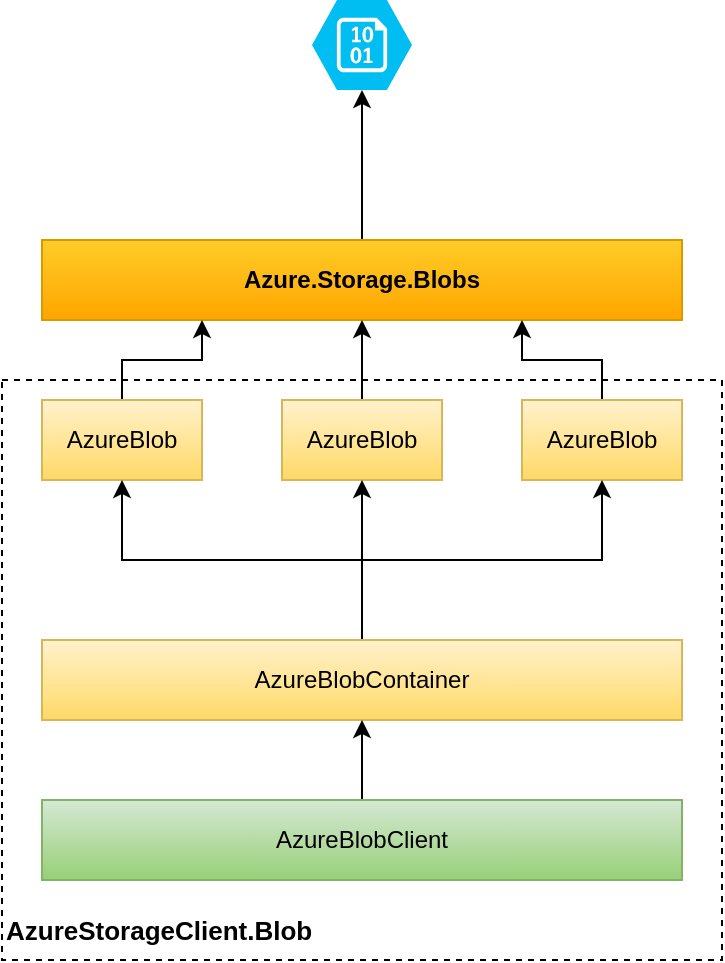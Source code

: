 <mxfile version="13.9.9" type="device"><diagram id="s2-764ugUoqMKeVkTg1V" name="Page-1"><mxGraphModel dx="1422" dy="832" grid="1" gridSize="10" guides="1" tooltips="1" connect="1" arrows="1" fold="1" page="1" pageScale="1" pageWidth="850" pageHeight="1100" math="0" shadow="0"><root><mxCell id="0"/><mxCell id="1" parent="0"/><mxCell id="iiwTraOGdE78yIazfsPh-3" style="edgeStyle=orthogonalEdgeStyle;rounded=0;orthogonalLoop=1;jettySize=auto;html=1;entryX=0.5;entryY=1;entryDx=0;entryDy=0;entryPerimeter=0;" edge="1" parent="1" source="iiwTraOGdE78yIazfsPh-1" target="iiwTraOGdE78yIazfsPh-2"><mxGeometry relative="1" as="geometry"/></mxCell><mxCell id="iiwTraOGdE78yIazfsPh-1" value="&lt;b&gt;Azure.Storage.Blobs&lt;/b&gt;" style="rounded=0;whiteSpace=wrap;html=1;fillColor=#ffcd28;strokeColor=#d79b00;gradientColor=#ffa500;" vertex="1" parent="1"><mxGeometry x="280" y="160" width="320" height="40" as="geometry"/></mxCell><mxCell id="iiwTraOGdE78yIazfsPh-2" value="" style="verticalLabelPosition=bottom;html=1;verticalAlign=top;align=center;strokeColor=none;fillColor=#00BEF2;shape=mxgraph.azure.storage_blob;" vertex="1" parent="1"><mxGeometry x="415" y="40" width="50" height="45" as="geometry"/></mxCell><mxCell id="iiwTraOGdE78yIazfsPh-7" style="edgeStyle=orthogonalEdgeStyle;rounded=0;orthogonalLoop=1;jettySize=auto;html=1;entryX=0.25;entryY=1;entryDx=0;entryDy=0;" edge="1" parent="1" source="iiwTraOGdE78yIazfsPh-4" target="iiwTraOGdE78yIazfsPh-1"><mxGeometry relative="1" as="geometry"/></mxCell><mxCell id="iiwTraOGdE78yIazfsPh-4" value="AzureBlob" style="rounded=0;whiteSpace=wrap;html=1;fillColor=#fff2cc;strokeColor=#d6b656;gradientColor=#ffd966;" vertex="1" parent="1"><mxGeometry x="280" y="240" width="80" height="40" as="geometry"/></mxCell><mxCell id="iiwTraOGdE78yIazfsPh-8" style="edgeStyle=orthogonalEdgeStyle;rounded=0;orthogonalLoop=1;jettySize=auto;html=1;" edge="1" parent="1" source="iiwTraOGdE78yIazfsPh-5" target="iiwTraOGdE78yIazfsPh-1"><mxGeometry relative="1" as="geometry"/></mxCell><mxCell id="iiwTraOGdE78yIazfsPh-5" value="AzureBlob" style="rounded=0;whiteSpace=wrap;html=1;fillColor=#fff2cc;strokeColor=#d6b656;gradientColor=#ffd966;" vertex="1" parent="1"><mxGeometry x="400" y="240" width="80" height="40" as="geometry"/></mxCell><mxCell id="iiwTraOGdE78yIazfsPh-9" style="edgeStyle=orthogonalEdgeStyle;rounded=0;orthogonalLoop=1;jettySize=auto;html=1;entryX=0.75;entryY=1;entryDx=0;entryDy=0;" edge="1" parent="1" source="iiwTraOGdE78yIazfsPh-6" target="iiwTraOGdE78yIazfsPh-1"><mxGeometry relative="1" as="geometry"/></mxCell><mxCell id="iiwTraOGdE78yIazfsPh-6" value="AzureBlob" style="rounded=0;whiteSpace=wrap;html=1;fillColor=#fff2cc;strokeColor=#d6b656;gradientColor=#ffd966;" vertex="1" parent="1"><mxGeometry x="520" y="240" width="80" height="40" as="geometry"/></mxCell><mxCell id="iiwTraOGdE78yIazfsPh-11" style="edgeStyle=orthogonalEdgeStyle;rounded=0;orthogonalLoop=1;jettySize=auto;html=1;entryX=0.5;entryY=1;entryDx=0;entryDy=0;" edge="1" parent="1" source="iiwTraOGdE78yIazfsPh-10" target="iiwTraOGdE78yIazfsPh-5"><mxGeometry relative="1" as="geometry"/></mxCell><mxCell id="iiwTraOGdE78yIazfsPh-12" style="edgeStyle=orthogonalEdgeStyle;rounded=0;orthogonalLoop=1;jettySize=auto;html=1;entryX=0.5;entryY=1;entryDx=0;entryDy=0;" edge="1" parent="1" source="iiwTraOGdE78yIazfsPh-10" target="iiwTraOGdE78yIazfsPh-6"><mxGeometry relative="1" as="geometry"><Array as="points"><mxPoint x="440" y="320"/><mxPoint x="560" y="320"/></Array></mxGeometry></mxCell><mxCell id="iiwTraOGdE78yIazfsPh-13" style="edgeStyle=orthogonalEdgeStyle;rounded=0;orthogonalLoop=1;jettySize=auto;html=1;entryX=0.5;entryY=1;entryDx=0;entryDy=0;" edge="1" parent="1" source="iiwTraOGdE78yIazfsPh-10" target="iiwTraOGdE78yIazfsPh-4"><mxGeometry relative="1" as="geometry"/></mxCell><mxCell id="iiwTraOGdE78yIazfsPh-10" value="AzureBlobContainer" style="rounded=0;whiteSpace=wrap;html=1;fillColor=#fff2cc;strokeColor=#d6b656;gradientColor=#ffd966;" vertex="1" parent="1"><mxGeometry x="280" y="360" width="320" height="40" as="geometry"/></mxCell><mxCell id="iiwTraOGdE78yIazfsPh-15" style="edgeStyle=orthogonalEdgeStyle;rounded=0;orthogonalLoop=1;jettySize=auto;html=1;entryX=0.5;entryY=1;entryDx=0;entryDy=0;" edge="1" parent="1" source="iiwTraOGdE78yIazfsPh-14" target="iiwTraOGdE78yIazfsPh-10"><mxGeometry relative="1" as="geometry"/></mxCell><mxCell id="iiwTraOGdE78yIazfsPh-14" value="AzureBlobClient" style="rounded=0;whiteSpace=wrap;html=1;fillColor=#d5e8d4;strokeColor=#82b366;gradientColor=#97d077;" vertex="1" parent="1"><mxGeometry x="280" y="440" width="320" height="40" as="geometry"/></mxCell><mxCell id="iiwTraOGdE78yIazfsPh-18" value="&lt;b style=&quot;font-size: 13px&quot;&gt;A&lt;font style=&quot;font-size: 13px&quot;&gt;zureStorageClient.Blob&lt;/font&gt;&lt;/b&gt;" style="rounded=0;whiteSpace=wrap;html=1;dashed=1;imageAspect=1;absoluteArcSize=0;connectable=1;container=0;recursiveResize=1;expand=1;backgroundOutline=1;shadow=0;sketch=0;glass=0;align=left;fillColor=none;labelBackgroundColor=#ffffff;spacingTop=260;spacingBottom=0;" vertex="1" parent="1"><mxGeometry x="260" y="230" width="360" height="290" as="geometry"/></mxCell></root></mxGraphModel></diagram></mxfile>